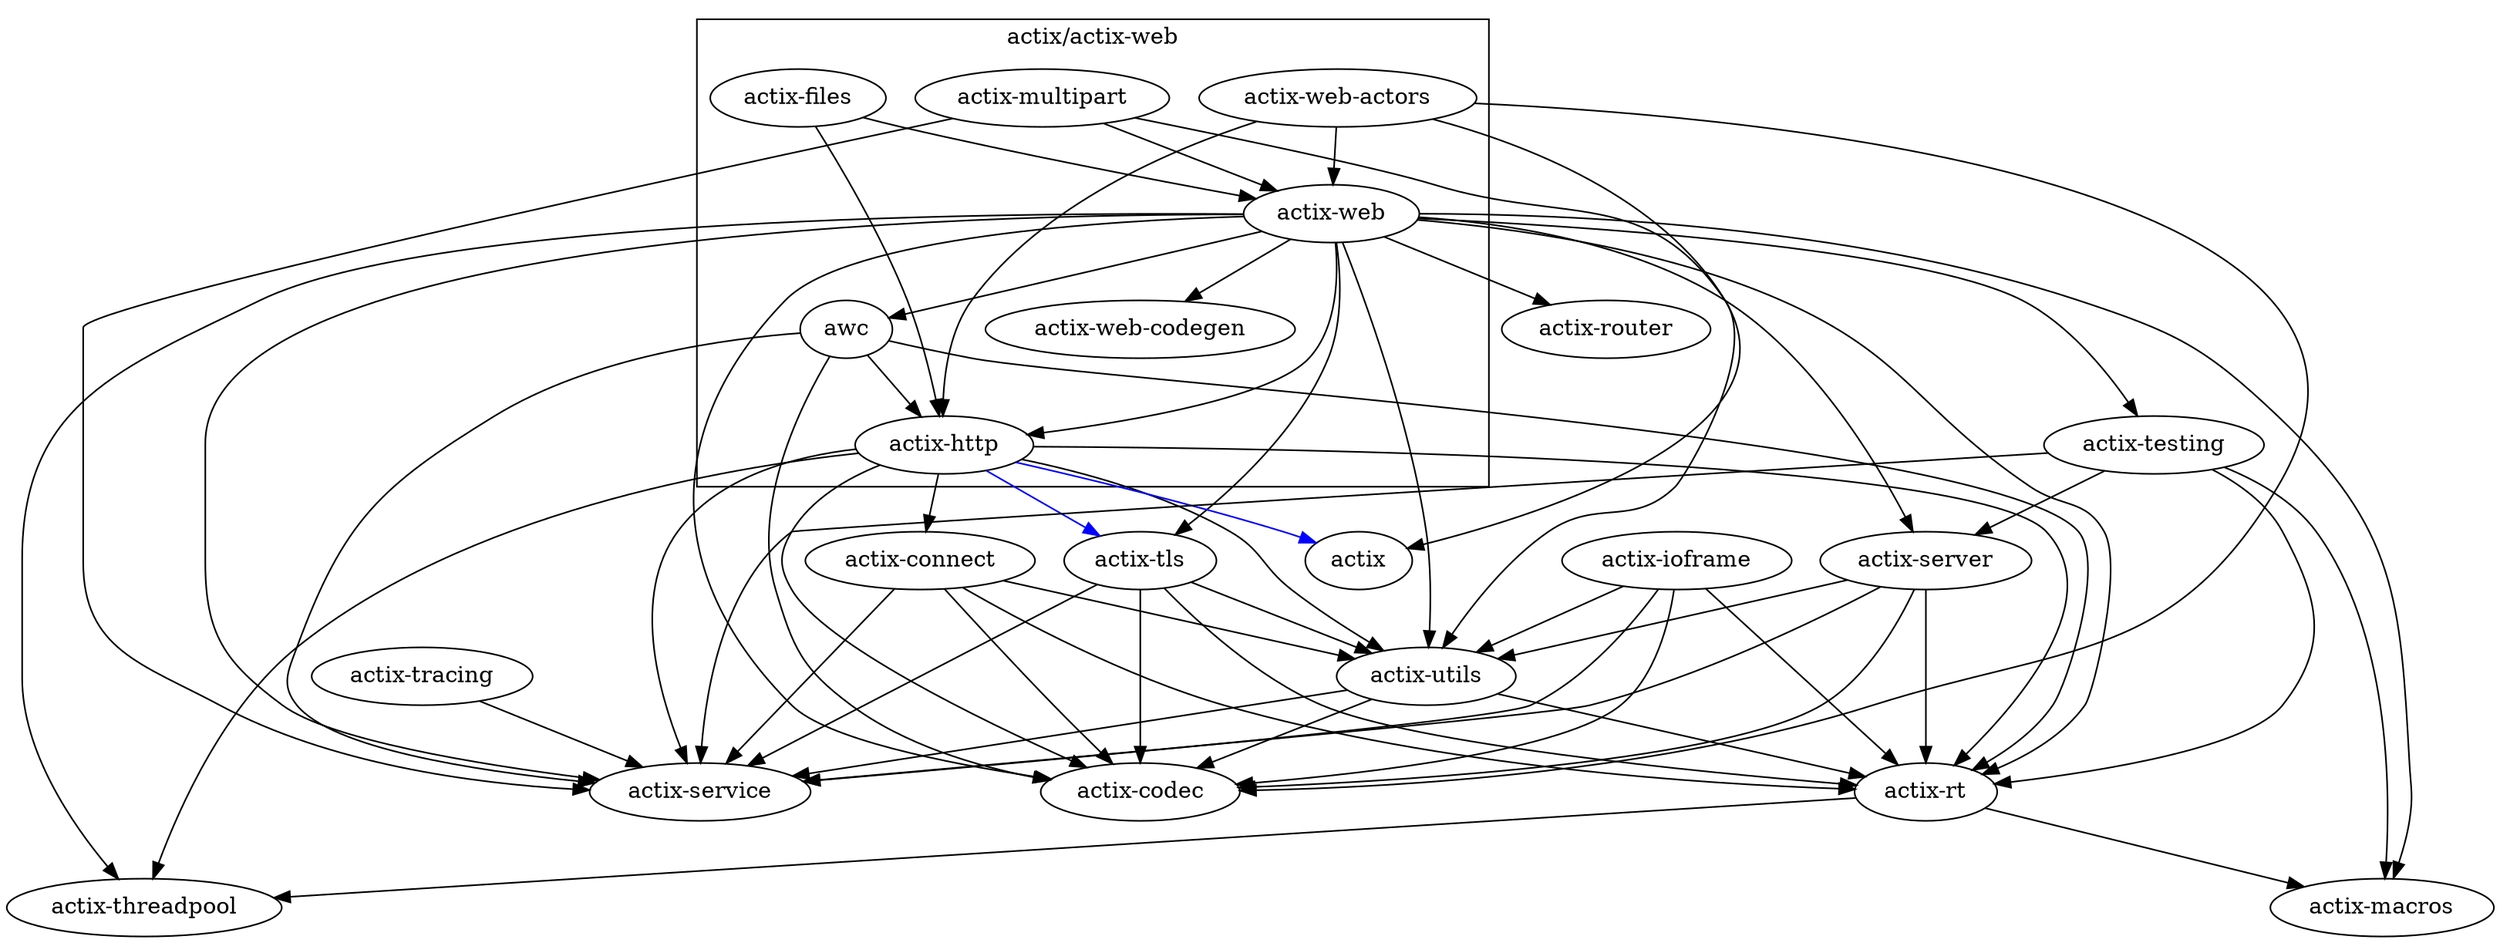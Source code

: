 digraph {
    subgraph cluster_web {
        label="actix/actix-web"
        "awc"
        "actix-web"
        "actix-files"
        "actix-http"
        "actix-multipart"
        "actix-web-actors"
        "actix-web-codegen"
    }

    "actix-web" -> { "actix-codec" "actix-service" "actix-utils" "actix-router" "actix-rt" "actix-server" "actix-testing" "actix-macros" "actix-threadpool" "actix-tls" "actix-web-codegen" "actix-http" "awc" }
    "awc" -> { "actix-codec" "actix-service" "actix-http" "actix-rt" }
    "actix-web-actors" -> { "actix" "actix-web" "actix-http" "actix-codec" }
    "actix-multipart" -> { "actix-web" "actix-service" "actix-utils" }
    "actix-http" -> { "actix-service" "actix-codec" "actix-connect" "actix-utils" "actix-rt" "actix-threadpool" }
    "actix-http" -> { "actix" "actix-tls" }[color=blue] // optional
    "actix-files" -> { "actix-web" "actix-http" }

    // net

    "actix-utils" -> { "actix-service" "actix-rt" "actix-codec" }
    "actix-tracing" -> { "actix-service" }
    "actix-tls" -> { "actix-service" "actix-codec" "actix-utils" "actix-rt" }
    "actix-testing" -> { "actix-rt" "actix-macros" "actix-server" "actix-service" }
    "actix-server" -> { "actix-service" "actix-rt" "actix-codec" "actix-utils" }
    "actix-rt" -> { "actix-macros" "actix-threadpool" }
    "actix-ioframe" -> { "actix-service" "actix-codec" "actix-utils" "actix-rt" }
    "actix-connect" -> { "actix-service" "actix-codec" "actix-utils" "actix-rt" }
}
